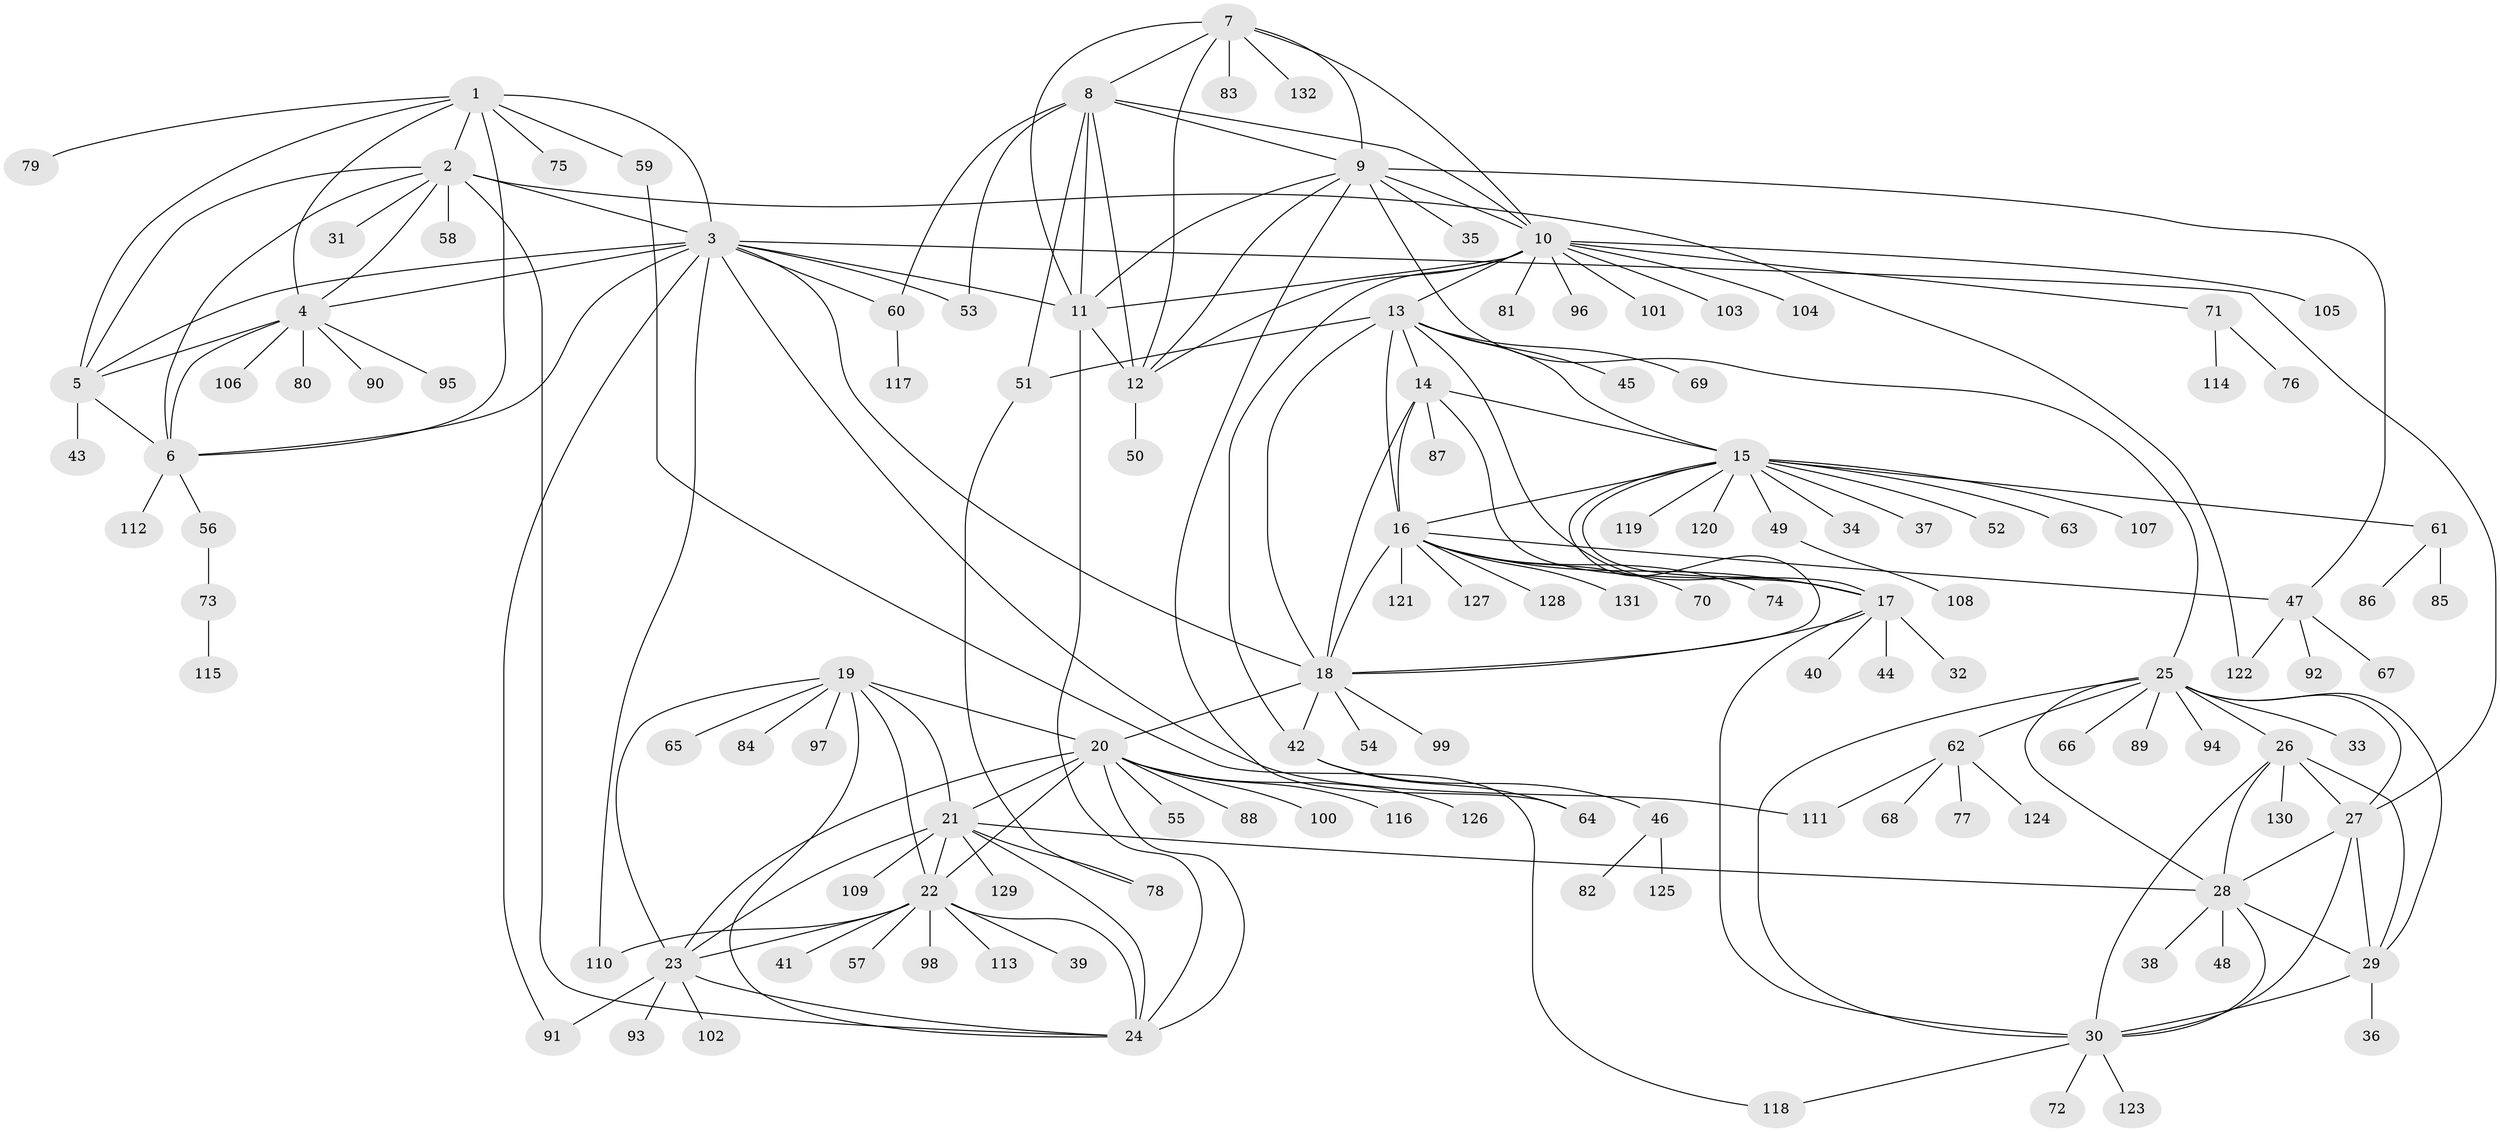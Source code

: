 // coarse degree distribution, {6: 0.049019607843137254, 7: 0.0784313725490196, 13: 0.00980392156862745, 9: 0.0196078431372549, 8: 0.029411764705882353, 14: 0.00980392156862745, 10: 0.0392156862745098, 12: 0.00980392156862745, 5: 0.0196078431372549, 1: 0.6372549019607843, 2: 0.08823529411764706, 4: 0.00980392156862745}
// Generated by graph-tools (version 1.1) at 2025/52/02/27/25 19:52:21]
// undirected, 132 vertices, 199 edges
graph export_dot {
graph [start="1"]
  node [color=gray90,style=filled];
  1;
  2;
  3;
  4;
  5;
  6;
  7;
  8;
  9;
  10;
  11;
  12;
  13;
  14;
  15;
  16;
  17;
  18;
  19;
  20;
  21;
  22;
  23;
  24;
  25;
  26;
  27;
  28;
  29;
  30;
  31;
  32;
  33;
  34;
  35;
  36;
  37;
  38;
  39;
  40;
  41;
  42;
  43;
  44;
  45;
  46;
  47;
  48;
  49;
  50;
  51;
  52;
  53;
  54;
  55;
  56;
  57;
  58;
  59;
  60;
  61;
  62;
  63;
  64;
  65;
  66;
  67;
  68;
  69;
  70;
  71;
  72;
  73;
  74;
  75;
  76;
  77;
  78;
  79;
  80;
  81;
  82;
  83;
  84;
  85;
  86;
  87;
  88;
  89;
  90;
  91;
  92;
  93;
  94;
  95;
  96;
  97;
  98;
  99;
  100;
  101;
  102;
  103;
  104;
  105;
  106;
  107;
  108;
  109;
  110;
  111;
  112;
  113;
  114;
  115;
  116;
  117;
  118;
  119;
  120;
  121;
  122;
  123;
  124;
  125;
  126;
  127;
  128;
  129;
  130;
  131;
  132;
  1 -- 2;
  1 -- 3;
  1 -- 4;
  1 -- 5;
  1 -- 6;
  1 -- 59;
  1 -- 75;
  1 -- 79;
  2 -- 3;
  2 -- 4;
  2 -- 5;
  2 -- 6;
  2 -- 24;
  2 -- 31;
  2 -- 58;
  2 -- 122;
  3 -- 4;
  3 -- 5;
  3 -- 6;
  3 -- 11;
  3 -- 18;
  3 -- 27;
  3 -- 53;
  3 -- 60;
  3 -- 91;
  3 -- 110;
  3 -- 111;
  4 -- 5;
  4 -- 6;
  4 -- 80;
  4 -- 90;
  4 -- 95;
  4 -- 106;
  5 -- 6;
  5 -- 43;
  6 -- 56;
  6 -- 112;
  7 -- 8;
  7 -- 9;
  7 -- 10;
  7 -- 11;
  7 -- 12;
  7 -- 83;
  7 -- 132;
  8 -- 9;
  8 -- 10;
  8 -- 11;
  8 -- 12;
  8 -- 51;
  8 -- 53;
  8 -- 60;
  9 -- 10;
  9 -- 11;
  9 -- 12;
  9 -- 25;
  9 -- 35;
  9 -- 47;
  9 -- 64;
  10 -- 11;
  10 -- 12;
  10 -- 13;
  10 -- 42;
  10 -- 71;
  10 -- 81;
  10 -- 96;
  10 -- 101;
  10 -- 103;
  10 -- 104;
  10 -- 105;
  11 -- 12;
  11 -- 24;
  12 -- 50;
  13 -- 14;
  13 -- 15;
  13 -- 16;
  13 -- 17;
  13 -- 18;
  13 -- 45;
  13 -- 51;
  13 -- 69;
  14 -- 15;
  14 -- 16;
  14 -- 17;
  14 -- 18;
  14 -- 87;
  15 -- 16;
  15 -- 17;
  15 -- 18;
  15 -- 34;
  15 -- 37;
  15 -- 49;
  15 -- 52;
  15 -- 61;
  15 -- 63;
  15 -- 107;
  15 -- 119;
  15 -- 120;
  16 -- 17;
  16 -- 18;
  16 -- 47;
  16 -- 70;
  16 -- 74;
  16 -- 121;
  16 -- 127;
  16 -- 128;
  16 -- 131;
  17 -- 18;
  17 -- 30;
  17 -- 32;
  17 -- 40;
  17 -- 44;
  18 -- 20;
  18 -- 42;
  18 -- 54;
  18 -- 99;
  19 -- 20;
  19 -- 21;
  19 -- 22;
  19 -- 23;
  19 -- 24;
  19 -- 65;
  19 -- 84;
  19 -- 97;
  20 -- 21;
  20 -- 22;
  20 -- 23;
  20 -- 24;
  20 -- 55;
  20 -- 88;
  20 -- 100;
  20 -- 116;
  20 -- 126;
  21 -- 22;
  21 -- 23;
  21 -- 24;
  21 -- 28;
  21 -- 78;
  21 -- 109;
  21 -- 129;
  22 -- 23;
  22 -- 24;
  22 -- 39;
  22 -- 41;
  22 -- 57;
  22 -- 98;
  22 -- 110;
  22 -- 113;
  23 -- 24;
  23 -- 91;
  23 -- 93;
  23 -- 102;
  25 -- 26;
  25 -- 27;
  25 -- 28;
  25 -- 29;
  25 -- 30;
  25 -- 33;
  25 -- 62;
  25 -- 66;
  25 -- 89;
  25 -- 94;
  26 -- 27;
  26 -- 28;
  26 -- 29;
  26 -- 30;
  26 -- 130;
  27 -- 28;
  27 -- 29;
  27 -- 30;
  28 -- 29;
  28 -- 30;
  28 -- 38;
  28 -- 48;
  29 -- 30;
  29 -- 36;
  30 -- 72;
  30 -- 118;
  30 -- 123;
  42 -- 46;
  42 -- 64;
  46 -- 82;
  46 -- 125;
  47 -- 67;
  47 -- 92;
  47 -- 122;
  49 -- 108;
  51 -- 78;
  56 -- 73;
  59 -- 118;
  60 -- 117;
  61 -- 85;
  61 -- 86;
  62 -- 68;
  62 -- 77;
  62 -- 111;
  62 -- 124;
  71 -- 76;
  71 -- 114;
  73 -- 115;
}
